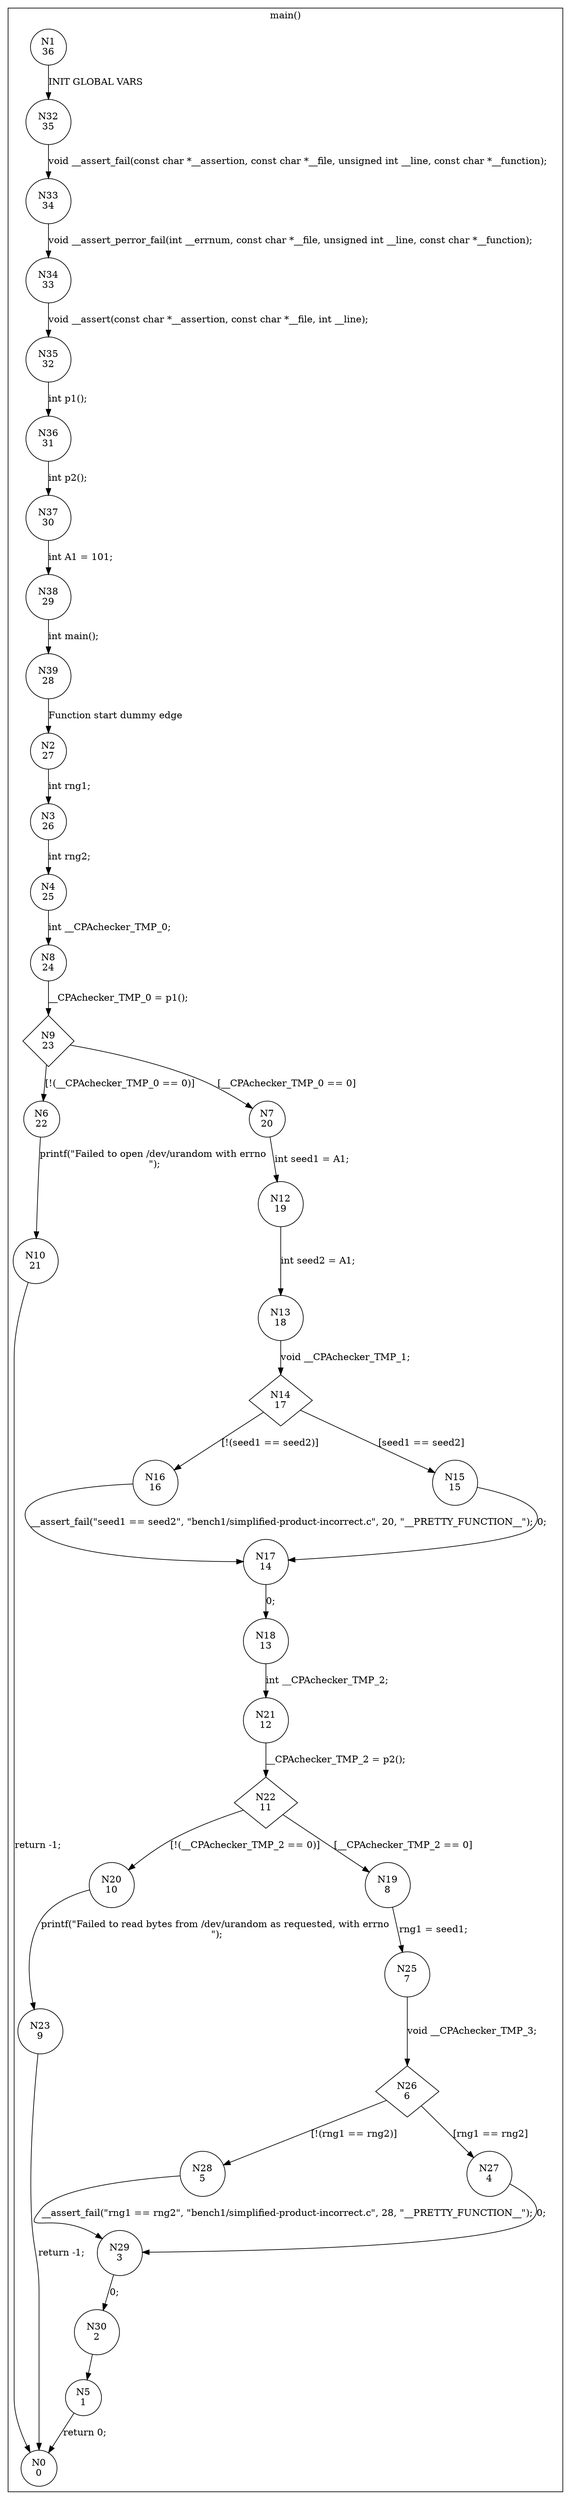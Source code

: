 digraph CFA {
1 [shape="circle" label="N1\n36"]
32 [shape="circle" label="N32\n35"]
33 [shape="circle" label="N33\n34"]
34 [shape="circle" label="N34\n33"]
35 [shape="circle" label="N35\n32"]
36 [shape="circle" label="N36\n31"]
37 [shape="circle" label="N37\n30"]
38 [shape="circle" label="N38\n29"]
39 [shape="circle" label="N39\n28"]
2 [shape="circle" label="N2\n27"]
3 [shape="circle" label="N3\n26"]
4 [shape="circle" label="N4\n25"]
8 [shape="circle" label="N8\n24"]
9 [shape="diamond" label="N9\n23"]
6 [shape="circle" label="N6\n22"]
10 [shape="circle" label="N10\n21"]
0 [shape="circle" label="N0\n0"]
7 [shape="circle" label="N7\n20"]
12 [shape="circle" label="N12\n19"]
13 [shape="circle" label="N13\n18"]
14 [shape="diamond" label="N14\n17"]
16 [shape="circle" label="N16\n16"]
17 [shape="circle" label="N17\n14"]
18 [shape="circle" label="N18\n13"]
21 [shape="circle" label="N21\n12"]
22 [shape="diamond" label="N22\n11"]
20 [shape="circle" label="N20\n10"]
23 [shape="circle" label="N23\n9"]
19 [shape="circle" label="N19\n8"]
25 [shape="circle" label="N25\n7"]
26 [shape="diamond" label="N26\n6"]
28 [shape="circle" label="N28\n5"]
29 [shape="circle" label="N29\n3"]
30 [shape="circle" label="N30\n2"]
5 [shape="circle" label="N5\n1"]
27 [shape="circle" label="N27\n4"]
15 [shape="circle" label="N15\n15"]
node [shape="circle"]
subgraph cluster_main {
label="main()"
1 -> 32 [label="INIT GLOBAL VARS"]
32 -> 33 [label="void __assert_fail(const char *__assertion, const char *__file, unsigned int __line, const char *__function);"]
33 -> 34 [label="void __assert_perror_fail(int __errnum, const char *__file, unsigned int __line, const char *__function);"]
34 -> 35 [label="void __assert(const char *__assertion, const char *__file, int __line);"]
35 -> 36 [label="int p1();"]
36 -> 37 [label="int p2();"]
37 -> 38 [label="int A1 = 101;"]
38 -> 39 [label="int main();"]
39 -> 2 [label="Function start dummy edge"]
2 -> 3 [label="int rng1;"]
3 -> 4 [label="int rng2;"]
4 -> 8 [label="int __CPAchecker_TMP_0;"]
8 -> 9 [label="__CPAchecker_TMP_0 = p1();"]
9 -> 7 [label="[__CPAchecker_TMP_0 == 0]"]
9 -> 6 [label="[!(__CPAchecker_TMP_0 == 0)]"]
6 -> 10 [label="printf(\"Failed to open /dev/urandom with errno \n\");"]
10 -> 0 [label="return -1;"]
7 -> 12 [label="int seed1 = A1;"]
12 -> 13 [label="int seed2 = A1;"]
13 -> 14 [label="void __CPAchecker_TMP_1;"]
14 -> 15 [label="[seed1 == seed2]"]
14 -> 16 [label="[!(seed1 == seed2)]"]
16 -> 17 [label="__assert_fail(\"seed1 == seed2\", \"bench1/simplified-product-incorrect.c\", 20, \"__PRETTY_FUNCTION__\");"]
17 -> 18 [label="0;"]
18 -> 21 [label="int __CPAchecker_TMP_2;"]
21 -> 22 [label="__CPAchecker_TMP_2 = p2();"]
22 -> 19 [label="[__CPAchecker_TMP_2 == 0]"]
22 -> 20 [label="[!(__CPAchecker_TMP_2 == 0)]"]
20 -> 23 [label="printf(\"Failed to read bytes from /dev/urandom as requested, with errno \n\");"]
23 -> 0 [label="return -1;"]
19 -> 25 [label="rng1 = seed1;"]
25 -> 26 [label="void __CPAchecker_TMP_3;"]
26 -> 27 [label="[rng1 == rng2]"]
26 -> 28 [label="[!(rng1 == rng2)]"]
28 -> 29 [label="__assert_fail(\"rng1 == rng2\", \"bench1/simplified-product-incorrect.c\", 28, \"__PRETTY_FUNCTION__\");"]
29 -> 30 [label="0;"]
30 -> 5 [label=""]
5 -> 0 [label="return 0;"]
27 -> 29 [label="0;"]
15 -> 17 [label="0;"]}
}